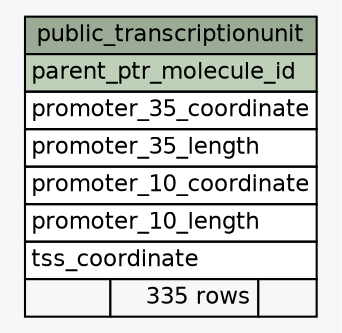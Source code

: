 // dot 2.36.0 on Linux 3.13.0-43-generic
// SchemaSpy rev 590
digraph "public_transcriptionunit" {
  graph [
    rankdir="RL"
    bgcolor="#f7f7f7"
    nodesep="0.18"
    ranksep="0.46"
    fontname="Helvetica"
    fontsize="11"
  ];
  node [
    fontname="Helvetica"
    fontsize="11"
    shape="plaintext"
  ];
  edge [
    arrowsize="0.8"
  ];
  "public_transcriptionunit" [
    label=<
    <TABLE BORDER="0" CELLBORDER="1" CELLSPACING="0" BGCOLOR="#ffffff">
      <TR><TD COLSPAN="3" BGCOLOR="#9bab96" ALIGN="CENTER">public_transcriptionunit</TD></TR>
      <TR><TD PORT="parent_ptr_molecule_id" COLSPAN="3" BGCOLOR="#bed1b8" ALIGN="LEFT">parent_ptr_molecule_id</TD></TR>
      <TR><TD PORT="promoter_35_coordinate" COLSPAN="3" ALIGN="LEFT">promoter_35_coordinate</TD></TR>
      <TR><TD PORT="promoter_35_length" COLSPAN="3" ALIGN="LEFT">promoter_35_length</TD></TR>
      <TR><TD PORT="promoter_10_coordinate" COLSPAN="3" ALIGN="LEFT">promoter_10_coordinate</TD></TR>
      <TR><TD PORT="promoter_10_length" COLSPAN="3" ALIGN="LEFT">promoter_10_length</TD></TR>
      <TR><TD PORT="tss_coordinate" COLSPAN="3" ALIGN="LEFT">tss_coordinate</TD></TR>
      <TR><TD ALIGN="LEFT" BGCOLOR="#f7f7f7">  </TD><TD ALIGN="RIGHT" BGCOLOR="#f7f7f7">335 rows</TD><TD ALIGN="RIGHT" BGCOLOR="#f7f7f7">  </TD></TR>
    </TABLE>>
    URL="tables/public_transcriptionunit.html"
    tooltip="public_transcriptionunit"
  ];
}
